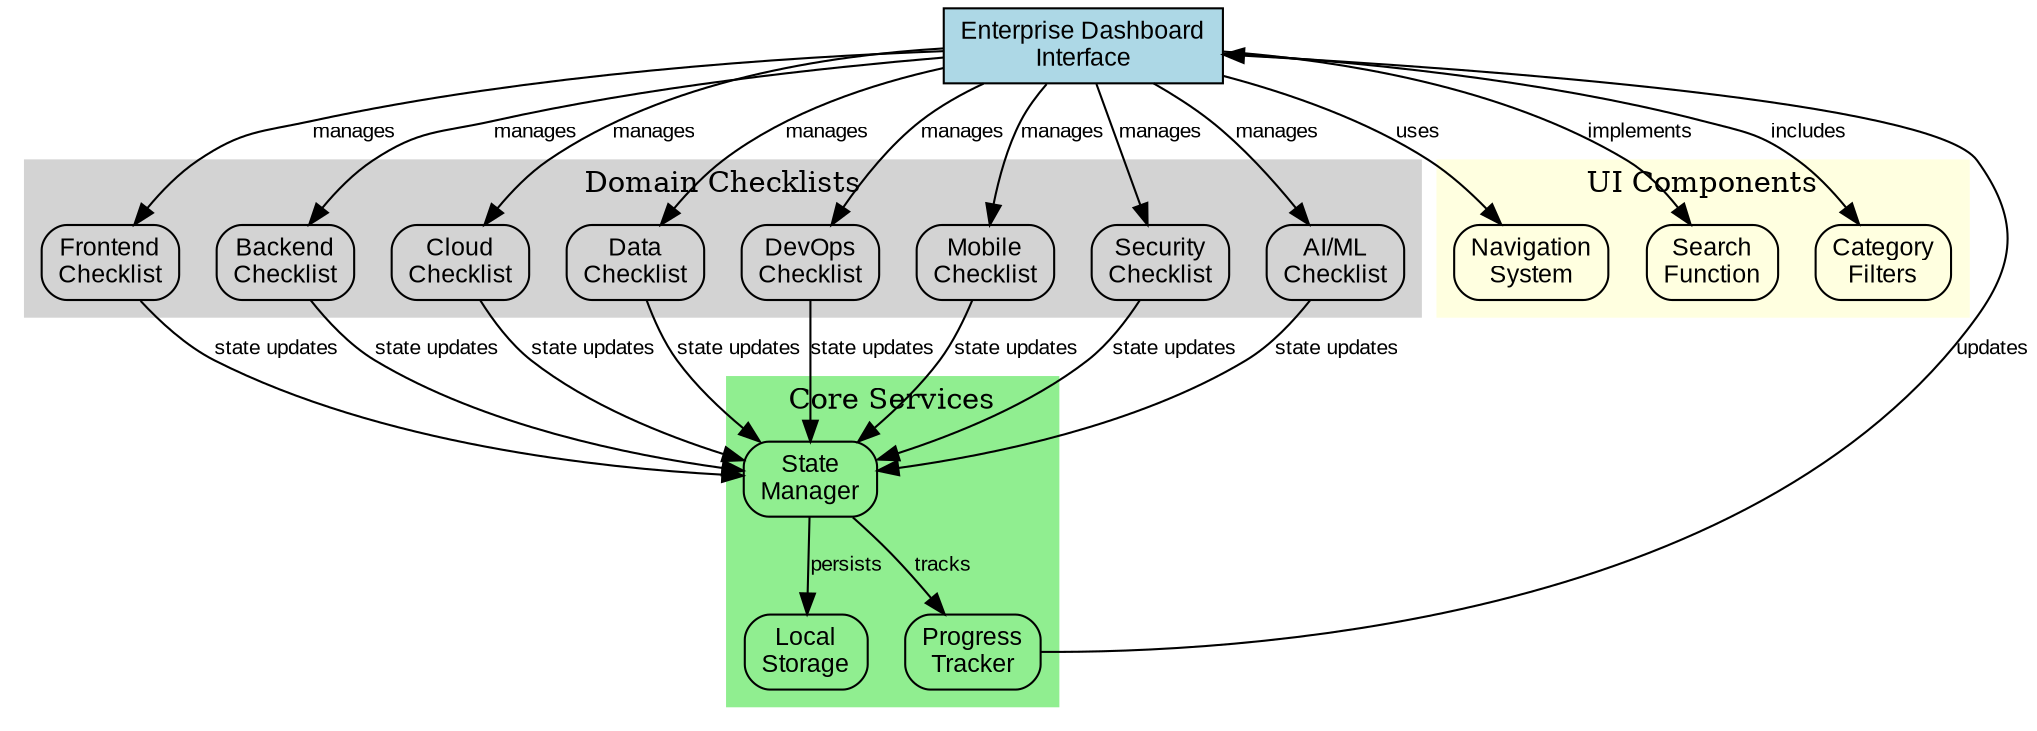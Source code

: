 digraph G {
    rankdir=TB;
    node [shape=box, style=rounded, fontname="Arial", fontsize=12];
    edge [fontname="Arial", fontsize=10];

    /* Main Components */
    Dashboard [label="Enterprise Dashboard\nInterface", style=filled, fillcolor=lightblue];
    
    /* Checklist Modules */
    subgraph cluster_0 {
        label="Domain Checklists";
        style=filled;
        color=lightgrey;
        Frontend [label="Frontend\nChecklist"];
        Backend [label="Backend\nChecklist"];
        Cloud [label="Cloud\nChecklist"];
        Data [label="Data\nChecklist"];
        DevOps [label="DevOps\nChecklist"];
        Mobile [label="Mobile\nChecklist"];
        Security [label="Security\nChecklist"];
        AIML [label="AI/ML\nChecklist"];
    }

    /* Core Services */
    subgraph cluster_1 {
        label="Core Services";
        style=filled;
        color=lightgreen;
        StateManager [label="State\nManager"];
        Storage [label="Local\nStorage"];
        Progress [label="Progress\nTracker"];
    }

    /* User Interface Components */
    subgraph cluster_2 {
        label="UI Components";
        style=filled;
        color=lightyellow;
        Navigation [label="Navigation\nSystem"];
        Search [label="Search\nFunction"];
        Filters [label="Category\nFilters"];
    }

    /* Connections */
    Dashboard -> {Frontend Backend Cloud Data DevOps Mobile Security AIML} [label="manages"];
    Dashboard -> Navigation [label="uses"];
    Dashboard -> Search [label="implements"];
    Dashboard -> Filters [label="includes"];
    
    {Frontend Backend Cloud Data DevOps Mobile Security AIML} -> StateManager [label="state updates"];
    StateManager -> Storage [label="persists"];
    StateManager -> Progress [label="tracks"];
    Progress -> Dashboard [label="updates"];
}

